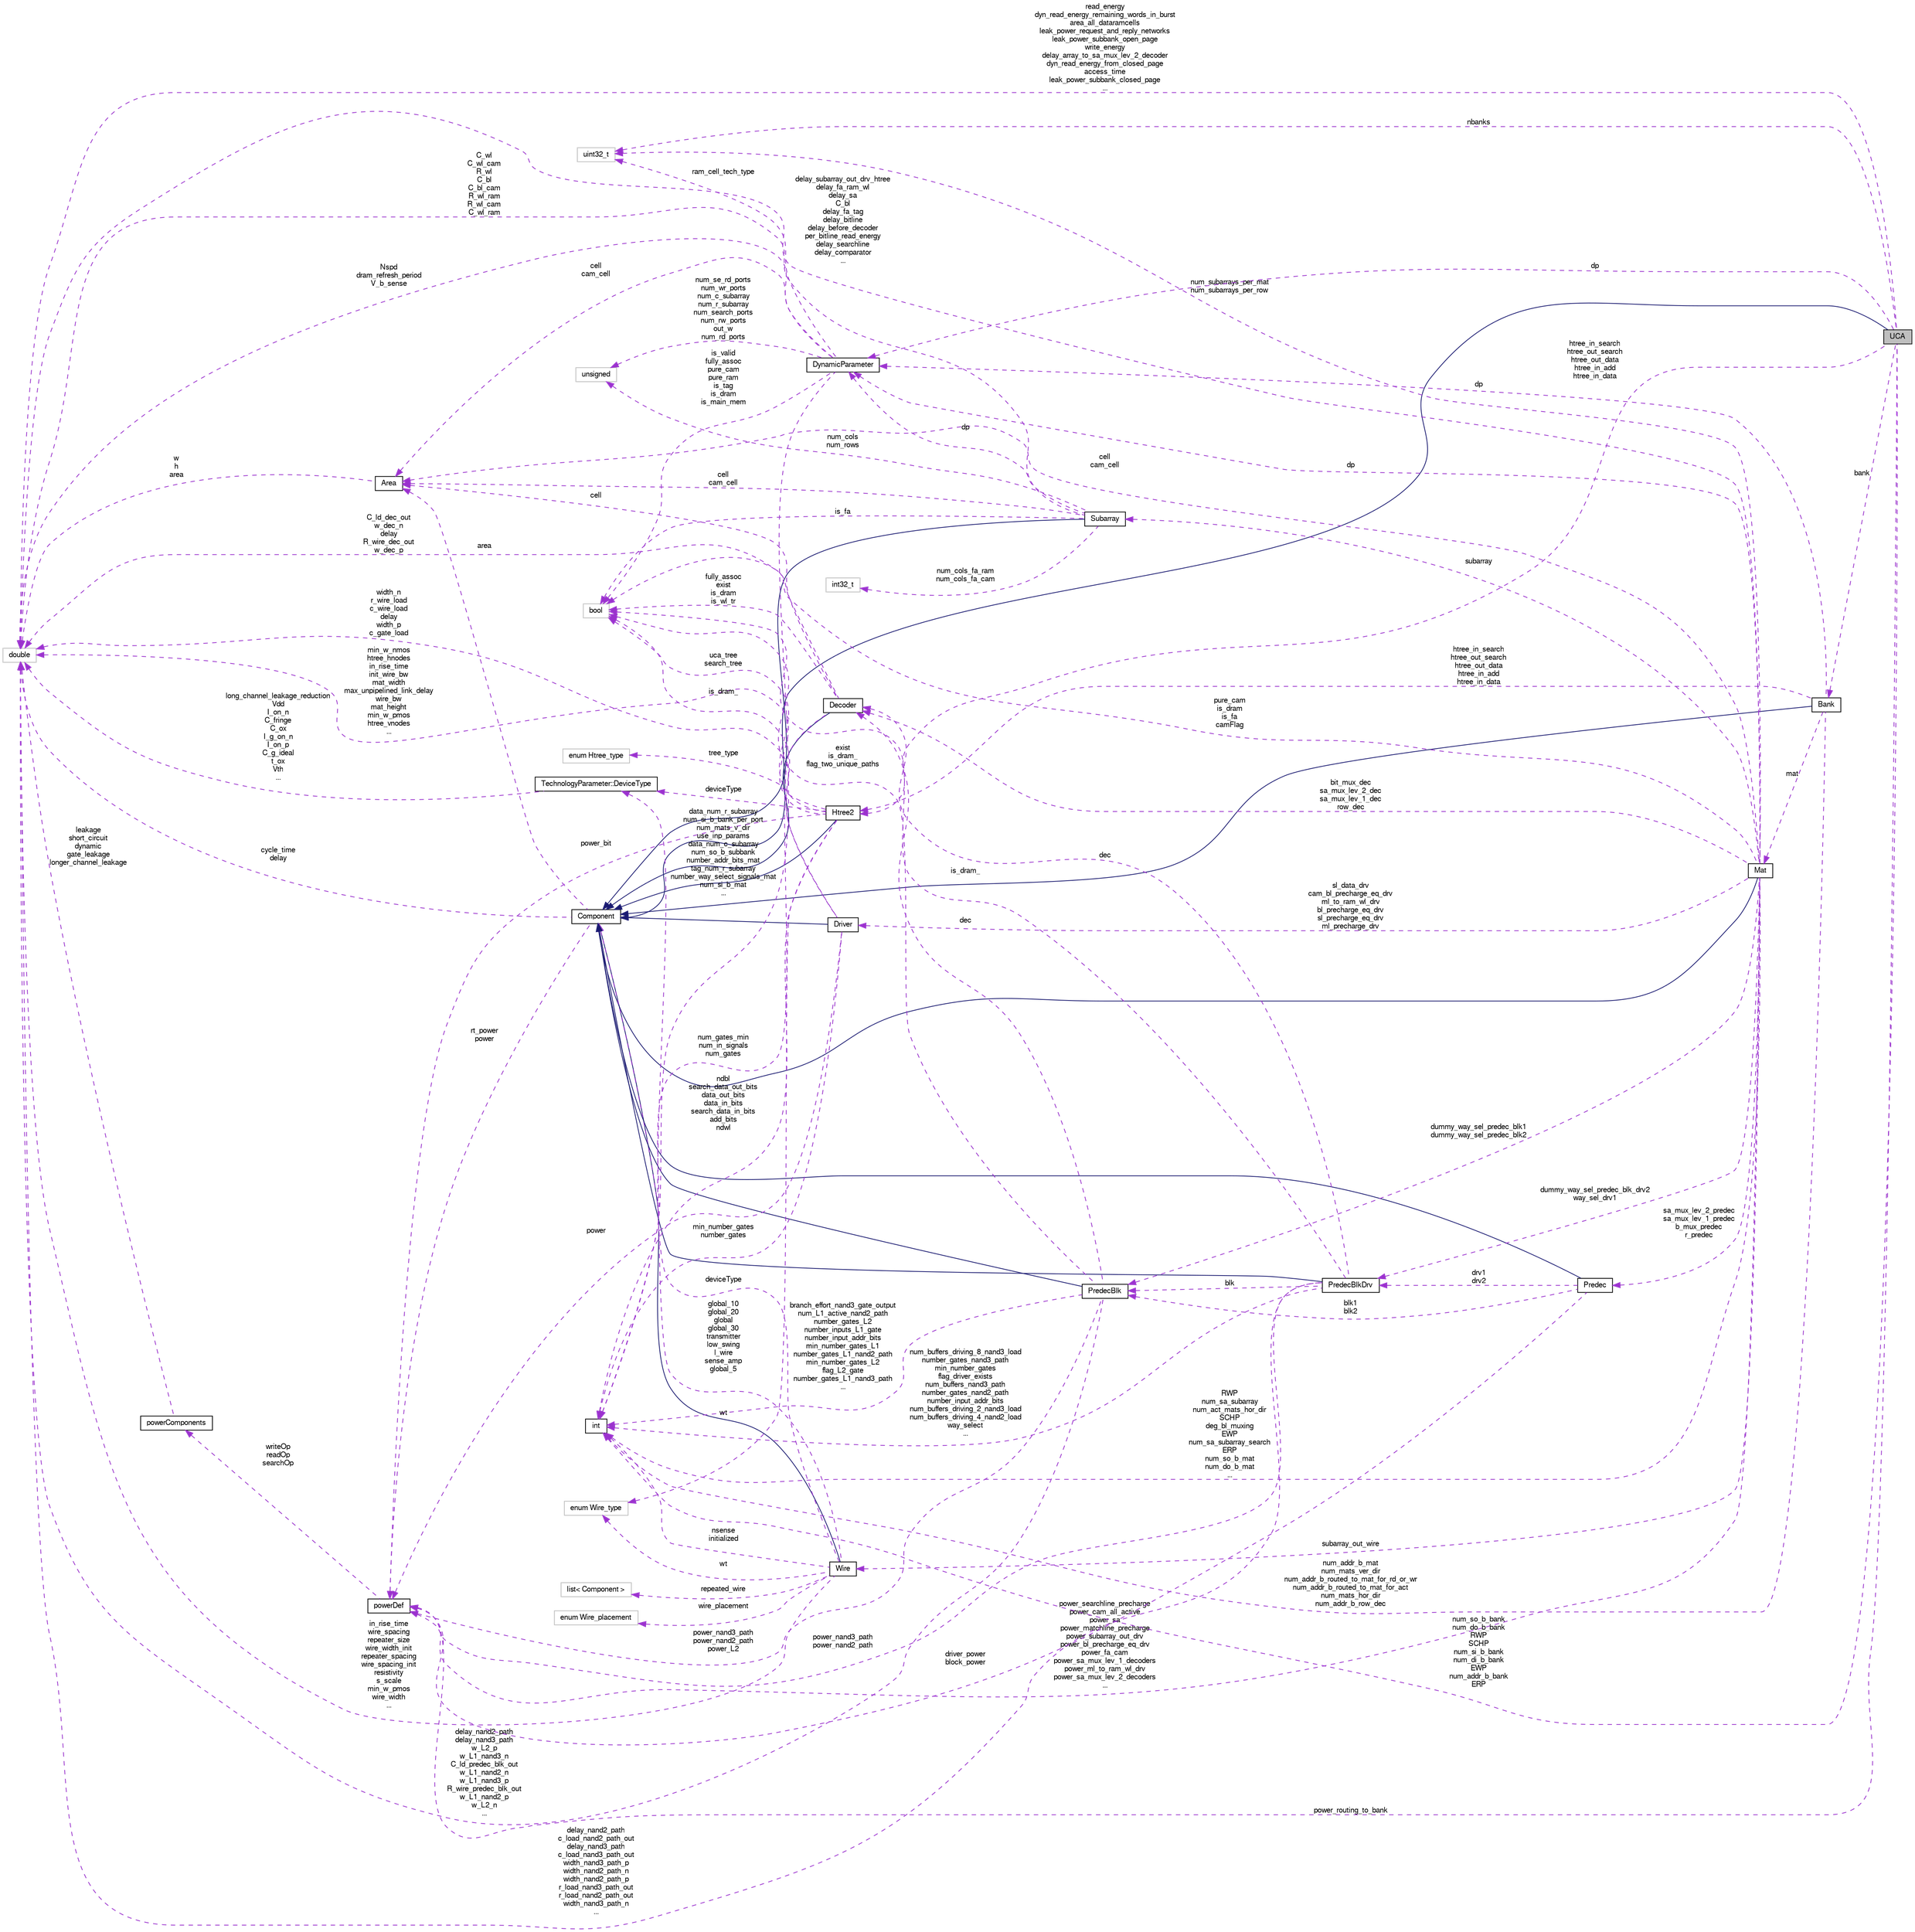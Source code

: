 digraph G
{
  bgcolor="transparent";
  edge [fontname="FreeSans",fontsize="10",labelfontname="FreeSans",labelfontsize="10"];
  node [fontname="FreeSans",fontsize="10",shape=record];
  rankdir=LR;
  Node1 [label="UCA",height=0.2,width=0.4,color="black", fillcolor="grey75", style="filled" fontcolor="black"];
  Node2 -> Node1 [dir=back,color="midnightblue",fontsize="10",style="solid",fontname="FreeSans"];
  Node2 [label="Component",height=0.2,width=0.4,color="black",URL="$classComponent.html"];
  Node3 -> Node2 [dir=back,color="darkorchid3",fontsize="10",style="dashed",label="cycle_time\ndelay",fontname="FreeSans"];
  Node3 [label="double",height=0.2,width=0.4,color="grey75"];
  Node4 -> Node2 [dir=back,color="darkorchid3",fontsize="10",style="dashed",label="rt_power\npower",fontname="FreeSans"];
  Node4 [label="powerDef",height=0.2,width=0.4,color="black",URL="$classpowerDef.html"];
  Node5 -> Node4 [dir=back,color="darkorchid3",fontsize="10",style="dashed",label="writeOp\nreadOp\nsearchOp",fontname="FreeSans"];
  Node5 [label="powerComponents",height=0.2,width=0.4,color="black",URL="$classpowerComponents.html"];
  Node3 -> Node5 [dir=back,color="darkorchid3",fontsize="10",style="dashed",label="leakage\nshort_circuit\ndynamic\ngate_leakage\nlonger_channel_leakage",fontname="FreeSans"];
  Node6 -> Node2 [dir=back,color="darkorchid3",fontsize="10",style="dashed",label="area",fontname="FreeSans"];
  Node6 [label="Area",height=0.2,width=0.4,color="black",URL="$classArea.html"];
  Node3 -> Node6 [dir=back,color="darkorchid3",fontsize="10",style="dashed",label="w\nh\narea",fontname="FreeSans"];
  Node3 -> Node1 [dir=back,color="darkorchid3",fontsize="10",style="dashed",label="read_energy\ndyn_read_energy_remaining_words_in_burst\narea_all_dataramcells\nleak_power_request_and_reply_networks\nleak_power_subbank_open_page\nwrite_energy\ndelay_array_to_sa_mux_lev_2_decoder\ndyn_read_energy_from_closed_page\naccess_time\nleak_power_subbank_closed_page\n...",fontname="FreeSans"];
  Node4 -> Node1 [dir=back,color="darkorchid3",fontsize="10",style="dashed",label="power_routing_to_bank",fontname="FreeSans"];
  Node7 -> Node1 [dir=back,color="darkorchid3",fontsize="10",style="dashed",label="nbanks",fontname="FreeSans"];
  Node7 [label="uint32_t",height=0.2,width=0.4,color="grey75"];
  Node8 -> Node1 [dir=back,color="darkorchid3",fontsize="10",style="dashed",label="num_so_b_bank\nnum_do_b_bank\nRWP\nSCHP\nnum_si_b_bank\nnum_di_b_bank\nEWP\nnum_addr_b_bank\nERP",fontname="FreeSans"];
  Node8 [label="int",height=0.2,width=0.4,color="black",URL="$classint.html"];
  Node9 -> Node1 [dir=back,color="darkorchid3",fontsize="10",style="dashed",label="dp",fontname="FreeSans"];
  Node9 [label="DynamicParameter",height=0.2,width=0.4,color="black",URL="$classDynamicParameter.html"];
  Node3 -> Node9 [dir=back,color="darkorchid3",fontsize="10",style="dashed",label="Nspd\ndram_refresh_period\nV_b_sense",fontname="FreeSans"];
  Node7 -> Node9 [dir=back,color="darkorchid3",fontsize="10",style="dashed",label="ram_cell_tech_type",fontname="FreeSans"];
  Node8 -> Node9 [dir=back,color="darkorchid3",fontsize="10",style="dashed",label="data_num_r_subarray\nnum_si_b_bank_per_port\nnum_mats_v_dir\nuse_inp_params\ndata_num_c_subarray\nnum_so_b_subbank\nnumber_addr_bits_mat\ntag_num_r_subarray\nnumber_way_select_signals_mat\nnum_si_b_mat\n...",fontname="FreeSans"];
  Node10 -> Node9 [dir=back,color="darkorchid3",fontsize="10",style="dashed",label="is_valid\nfully_assoc\npure_cam\npure_ram\nis_tag\nis_dram\nis_main_mem",fontname="FreeSans"];
  Node10 [label="bool",height=0.2,width=0.4,color="grey75"];
  Node6 -> Node9 [dir=back,color="darkorchid3",fontsize="10",style="dashed",label="cell\ncam_cell",fontname="FreeSans"];
  Node11 -> Node9 [dir=back,color="darkorchid3",fontsize="10",style="dashed",label="num_se_rd_ports\nnum_wr_ports\nnum_c_subarray\nnum_r_subarray\nnum_search_ports\nnum_rw_ports\nout_w\nnum_rd_ports",fontname="FreeSans"];
  Node11 [label="unsigned",height=0.2,width=0.4,color="grey75"];
  Node12 -> Node1 [dir=back,color="darkorchid3",fontsize="10",style="dashed",label="bank",fontname="FreeSans"];
  Node12 [label="Bank",height=0.2,width=0.4,color="black",URL="$classBank.html"];
  Node2 -> Node12 [dir=back,color="midnightblue",fontsize="10",style="solid",fontname="FreeSans"];
  Node8 -> Node12 [dir=back,color="darkorchid3",fontsize="10",style="dashed",label="num_addr_b_mat\nnum_mats_ver_dir\nnum_addr_b_routed_to_mat_for_rd_or_wr\nnum_addr_b_routed_to_mat_for_act\nnum_mats_hor_dir\nnum_addr_b_row_dec",fontname="FreeSans"];
  Node9 -> Node12 [dir=back,color="darkorchid3",fontsize="10",style="dashed",label="dp",fontname="FreeSans"];
  Node13 -> Node12 [dir=back,color="darkorchid3",fontsize="10",style="dashed",label="mat",fontname="FreeSans"];
  Node13 [label="Mat",height=0.2,width=0.4,color="black",URL="$classMat.html"];
  Node2 -> Node13 [dir=back,color="midnightblue",fontsize="10",style="solid",fontname="FreeSans"];
  Node3 -> Node13 [dir=back,color="darkorchid3",fontsize="10",style="dashed",label="delay_subarray_out_drv_htree\ndelay_fa_ram_wl\ndelay_sa\nC_bl\ndelay_fa_tag\ndelay_bitline\ndelay_before_decoder\nper_bitline_read_energy\ndelay_searchline\ndelay_comparator\n...",fontname="FreeSans"];
  Node14 -> Node13 [dir=back,color="darkorchid3",fontsize="10",style="dashed",label="sl_data_drv\ncam_bl_precharge_eq_drv\nml_to_ram_wl_drv\nbl_precharge_eq_drv\nsl_precharge_eq_drv\nml_precharge_drv",fontname="FreeSans"];
  Node14 [label="Driver",height=0.2,width=0.4,color="black",URL="$classDriver.html"];
  Node2 -> Node14 [dir=back,color="midnightblue",fontsize="10",style="solid",fontname="FreeSans"];
  Node3 -> Node14 [dir=back,color="darkorchid3",fontsize="10",style="dashed",label="width_n\nr_wire_load\nc_wire_load\ndelay\nwidth_p\nc_gate_load",fontname="FreeSans"];
  Node4 -> Node14 [dir=back,color="darkorchid3",fontsize="10",style="dashed",label="power",fontname="FreeSans"];
  Node8 -> Node14 [dir=back,color="darkorchid3",fontsize="10",style="dashed",label="min_number_gates\nnumber_gates",fontname="FreeSans"];
  Node10 -> Node14 [dir=back,color="darkorchid3",fontsize="10",style="dashed",label="is_dram_",fontname="FreeSans"];
  Node15 -> Node13 [dir=back,color="darkorchid3",fontsize="10",style="dashed",label="subarray",fontname="FreeSans"];
  Node15 [label="Subarray",height=0.2,width=0.4,color="black",URL="$classSubarray.html"];
  Node2 -> Node15 [dir=back,color="midnightblue",fontsize="10",style="solid",fontname="FreeSans"];
  Node3 -> Node15 [dir=back,color="darkorchid3",fontsize="10",style="dashed",label="C_wl\nC_wl_cam\nR_wl\nC_bl\nC_bl_cam\nR_wl_ram\nR_wl_cam\nC_wl_ram",fontname="FreeSans"];
  Node16 -> Node15 [dir=back,color="darkorchid3",fontsize="10",style="dashed",label="num_cols_fa_ram\nnum_cols_fa_cam",fontname="FreeSans"];
  Node16 [label="int32_t",height=0.2,width=0.4,color="grey75"];
  Node9 -> Node15 [dir=back,color="darkorchid3",fontsize="10",style="dashed",label="dp",fontname="FreeSans"];
  Node10 -> Node15 [dir=back,color="darkorchid3",fontsize="10",style="dashed",label="is_fa",fontname="FreeSans"];
  Node6 -> Node15 [dir=back,color="darkorchid3",fontsize="10",style="dashed",label="cell\ncam_cell",fontname="FreeSans"];
  Node11 -> Node15 [dir=back,color="darkorchid3",fontsize="10",style="dashed",label="num_cols\nnum_rows",fontname="FreeSans"];
  Node17 -> Node13 [dir=back,color="darkorchid3",fontsize="10",style="dashed",label="subarray_out_wire",fontname="FreeSans"];
  Node17 [label="Wire",height=0.2,width=0.4,color="black",URL="$classWire.html"];
  Node2 -> Node17 [dir=back,color="midnightblue",fontsize="10",style="solid",fontname="FreeSans"];
  Node3 -> Node17 [dir=back,color="darkorchid3",fontsize="10",style="dashed",label="in_rise_time\nwire_spacing\nrepeater_size\nwire_width_init\nrepeater_spacing\nwire_spacing_init\nresistivity\ns_scale\nmin_w_pmos\nwire_width\n...",fontname="FreeSans"];
  Node2 -> Node17 [dir=back,color="darkorchid3",fontsize="10",style="dashed",label="global_10\nglobal_20\nglobal\nglobal_30\ntransmitter\nlow_swing\nl_wire\nsense_amp\nglobal_5",fontname="FreeSans"];
  Node18 -> Node17 [dir=back,color="darkorchid3",fontsize="10",style="dashed",label="repeated_wire",fontname="FreeSans"];
  Node18 [label="list\< Component \>",height=0.2,width=0.4,color="grey75"];
  Node8 -> Node17 [dir=back,color="darkorchid3",fontsize="10",style="dashed",label="nsense\ninitialized",fontname="FreeSans"];
  Node19 -> Node17 [dir=back,color="darkorchid3",fontsize="10",style="dashed",label="wt",fontname="FreeSans"];
  Node19 [label="enum Wire_type",height=0.2,width=0.4,color="grey75"];
  Node20 -> Node17 [dir=back,color="darkorchid3",fontsize="10",style="dashed",label="deviceType",fontname="FreeSans"];
  Node20 [label="TechnologyParameter::DeviceType",height=0.2,width=0.4,color="black",URL="$classTechnologyParameter_1_1DeviceType.html"];
  Node3 -> Node20 [dir=back,color="darkorchid3",fontsize="10",style="dashed",label="long_channel_leakage_reduction\nVdd\nI_on_n\nC_fringe\nC_ox\nI_g_on_n\nI_on_p\nC_g_ideal\nt_ox\nVth\n...",fontname="FreeSans"];
  Node21 -> Node17 [dir=back,color="darkorchid3",fontsize="10",style="dashed",label="wire_placement",fontname="FreeSans"];
  Node21 [label="enum Wire_placement",height=0.2,width=0.4,color="grey75"];
  Node4 -> Node13 [dir=back,color="darkorchid3",fontsize="10",style="dashed",label="power_searchline_precharge\npower_cam_all_active\npower_sa\npower_matchline_precharge\npower_subarray_out_drv\npower_bl_precharge_eq_drv\npower_fa_cam\npower_sa_mux_lev_1_decoders\npower_ml_to_ram_wl_drv\npower_sa_mux_lev_2_decoders\n...",fontname="FreeSans"];
  Node7 -> Node13 [dir=back,color="darkorchid3",fontsize="10",style="dashed",label="num_subarrays_per_mat\nnum_subarrays_per_row",fontname="FreeSans"];
  Node22 -> Node13 [dir=back,color="darkorchid3",fontsize="10",style="dashed",label="bit_mux_dec\nsa_mux_lev_2_dec\nsa_mux_lev_1_dec\nrow_dec",fontname="FreeSans"];
  Node22 [label="Decoder",height=0.2,width=0.4,color="black",URL="$classDecoder.html"];
  Node2 -> Node22 [dir=back,color="midnightblue",fontsize="10",style="solid",fontname="FreeSans"];
  Node3 -> Node22 [dir=back,color="darkorchid3",fontsize="10",style="dashed",label="C_ld_dec_out\nw_dec_n\ndelay\nR_wire_dec_out\nw_dec_p",fontname="FreeSans"];
  Node8 -> Node22 [dir=back,color="darkorchid3",fontsize="10",style="dashed",label="num_gates_min\nnum_in_signals\nnum_gates",fontname="FreeSans"];
  Node10 -> Node22 [dir=back,color="darkorchid3",fontsize="10",style="dashed",label="fully_assoc\nexist\nis_dram\nis_wl_tr",fontname="FreeSans"];
  Node6 -> Node22 [dir=back,color="darkorchid3",fontsize="10",style="dashed",label="cell",fontname="FreeSans"];
  Node8 -> Node13 [dir=back,color="darkorchid3",fontsize="10",style="dashed",label="RWP\nnum_sa_subarray\nnum_act_mats_hor_dir\nSCHP\ndeg_bl_muxing\nEWP\nnum_sa_subarray_search\nERP\nnum_so_b_mat\nnum_do_b_mat\n...",fontname="FreeSans"];
  Node9 -> Node13 [dir=back,color="darkorchid3",fontsize="10",style="dashed",label="dp",fontname="FreeSans"];
  Node10 -> Node13 [dir=back,color="darkorchid3",fontsize="10",style="dashed",label="pure_cam\nis_dram\nis_fa\ncamFlag",fontname="FreeSans"];
  Node23 -> Node13 [dir=back,color="darkorchid3",fontsize="10",style="dashed",label="dummy_way_sel_predec_blk1\ndummy_way_sel_predec_blk2",fontname="FreeSans"];
  Node23 [label="PredecBlk",height=0.2,width=0.4,color="black",URL="$classPredecBlk.html"];
  Node2 -> Node23 [dir=back,color="midnightblue",fontsize="10",style="solid",fontname="FreeSans"];
  Node3 -> Node23 [dir=back,color="darkorchid3",fontsize="10",style="dashed",label="delay_nand2_path\ndelay_nand3_path\nw_L2_p\nw_L1_nand3_n\nC_ld_predec_blk_out\nw_L1_nand2_n\nw_L1_nand3_p\nR_wire_predec_blk_out\nw_L1_nand2_p\nw_L2_n\n...",fontname="FreeSans"];
  Node4 -> Node23 [dir=back,color="darkorchid3",fontsize="10",style="dashed",label="power_nand3_path\npower_nand2_path\npower_L2",fontname="FreeSans"];
  Node22 -> Node23 [dir=back,color="darkorchid3",fontsize="10",style="dashed",label="dec",fontname="FreeSans"];
  Node8 -> Node23 [dir=back,color="darkorchid3",fontsize="10",style="dashed",label="branch_effort_nand3_gate_output\nnum_L1_active_nand2_path\nnumber_gates_L2\nnumber_inputs_L1_gate\nnumber_input_addr_bits\nmin_number_gates_L1\nnumber_gates_L1_nand2_path\nmin_number_gates_L2\nflag_L2_gate\nnumber_gates_L1_nand3_path\n...",fontname="FreeSans"];
  Node10 -> Node23 [dir=back,color="darkorchid3",fontsize="10",style="dashed",label="exist\nis_dram_\nflag_two_unique_paths",fontname="FreeSans"];
  Node6 -> Node13 [dir=back,color="darkorchid3",fontsize="10",style="dashed",label="cell\ncam_cell",fontname="FreeSans"];
  Node24 -> Node13 [dir=back,color="darkorchid3",fontsize="10",style="dashed",label="sa_mux_lev_2_predec\nsa_mux_lev_1_predec\nb_mux_predec\nr_predec",fontname="FreeSans"];
  Node24 [label="Predec",height=0.2,width=0.4,color="black",URL="$classPredec.html"];
  Node2 -> Node24 [dir=back,color="midnightblue",fontsize="10",style="solid",fontname="FreeSans"];
  Node4 -> Node24 [dir=back,color="darkorchid3",fontsize="10",style="dashed",label="driver_power\nblock_power",fontname="FreeSans"];
  Node23 -> Node24 [dir=back,color="darkorchid3",fontsize="10",style="dashed",label="blk1\nblk2",fontname="FreeSans"];
  Node25 -> Node24 [dir=back,color="darkorchid3",fontsize="10",style="dashed",label="drv1\ndrv2",fontname="FreeSans"];
  Node25 [label="PredecBlkDrv",height=0.2,width=0.4,color="black",URL="$classPredecBlkDrv.html"];
  Node2 -> Node25 [dir=back,color="midnightblue",fontsize="10",style="solid",fontname="FreeSans"];
  Node3 -> Node25 [dir=back,color="darkorchid3",fontsize="10",style="dashed",label="delay_nand2_path\nc_load_nand2_path_out\ndelay_nand3_path\nc_load_nand3_path_out\nwidth_nand3_path_p\nwidth_nand2_path_n\nwidth_nand2_path_p\nr_load_nand3_path_out\nr_load_nand2_path_out\nwidth_nand3_path_n\n...",fontname="FreeSans"];
  Node4 -> Node25 [dir=back,color="darkorchid3",fontsize="10",style="dashed",label="power_nand3_path\npower_nand2_path",fontname="FreeSans"];
  Node22 -> Node25 [dir=back,color="darkorchid3",fontsize="10",style="dashed",label="dec",fontname="FreeSans"];
  Node8 -> Node25 [dir=back,color="darkorchid3",fontsize="10",style="dashed",label="num_buffers_driving_8_nand3_load\nnumber_gates_nand3_path\nmin_number_gates\nflag_driver_exists\nnum_buffers_nand3_path\nnumber_gates_nand2_path\nnumber_input_addr_bits\nnum_buffers_driving_2_nand3_load\nnum_buffers_driving_4_nand2_load\nway_select\n...",fontname="FreeSans"];
  Node10 -> Node25 [dir=back,color="darkorchid3",fontsize="10",style="dashed",label="is_dram_",fontname="FreeSans"];
  Node23 -> Node25 [dir=back,color="darkorchid3",fontsize="10",style="dashed",label="blk",fontname="FreeSans"];
  Node25 -> Node13 [dir=back,color="darkorchid3",fontsize="10",style="dashed",label="dummy_way_sel_predec_blk_drv2\nway_sel_drv1",fontname="FreeSans"];
  Node26 -> Node12 [dir=back,color="darkorchid3",fontsize="10",style="dashed",label="htree_in_search\nhtree_out_search\nhtree_out_data\nhtree_in_add\nhtree_in_data",fontname="FreeSans"];
  Node26 [label="Htree2",height=0.2,width=0.4,color="black",URL="$classHtree2.html"];
  Node2 -> Node26 [dir=back,color="midnightblue",fontsize="10",style="solid",fontname="FreeSans"];
  Node3 -> Node26 [dir=back,color="darkorchid3",fontsize="10",style="dashed",label="min_w_nmos\nhtree_hnodes\nin_rise_time\ninit_wire_bw\nmat_width\nmax_unpipelined_link_delay\nwire_bw\nmat_height\nmin_w_pmos\nhtree_vnodes\n...",fontname="FreeSans"];
  Node4 -> Node26 [dir=back,color="darkorchid3",fontsize="10",style="dashed",label="power_bit",fontname="FreeSans"];
  Node8 -> Node26 [dir=back,color="darkorchid3",fontsize="10",style="dashed",label="ndbl\nsearch_data_out_bits\ndata_out_bits\ndata_in_bits\nsearch_data_in_bits\nadd_bits\nndwl",fontname="FreeSans"];
  Node10 -> Node26 [dir=back,color="darkorchid3",fontsize="10",style="dashed",label="uca_tree\nsearch_tree",fontname="FreeSans"];
  Node27 -> Node26 [dir=back,color="darkorchid3",fontsize="10",style="dashed",label="tree_type",fontname="FreeSans"];
  Node27 [label="enum Htree_type",height=0.2,width=0.4,color="grey75"];
  Node19 -> Node26 [dir=back,color="darkorchid3",fontsize="10",style="dashed",label="wt",fontname="FreeSans"];
  Node20 -> Node26 [dir=back,color="darkorchid3",fontsize="10",style="dashed",label="deviceType",fontname="FreeSans"];
  Node26 -> Node1 [dir=back,color="darkorchid3",fontsize="10",style="dashed",label="htree_in_search\nhtree_out_search\nhtree_out_data\nhtree_in_add\nhtree_in_data",fontname="FreeSans"];
}
